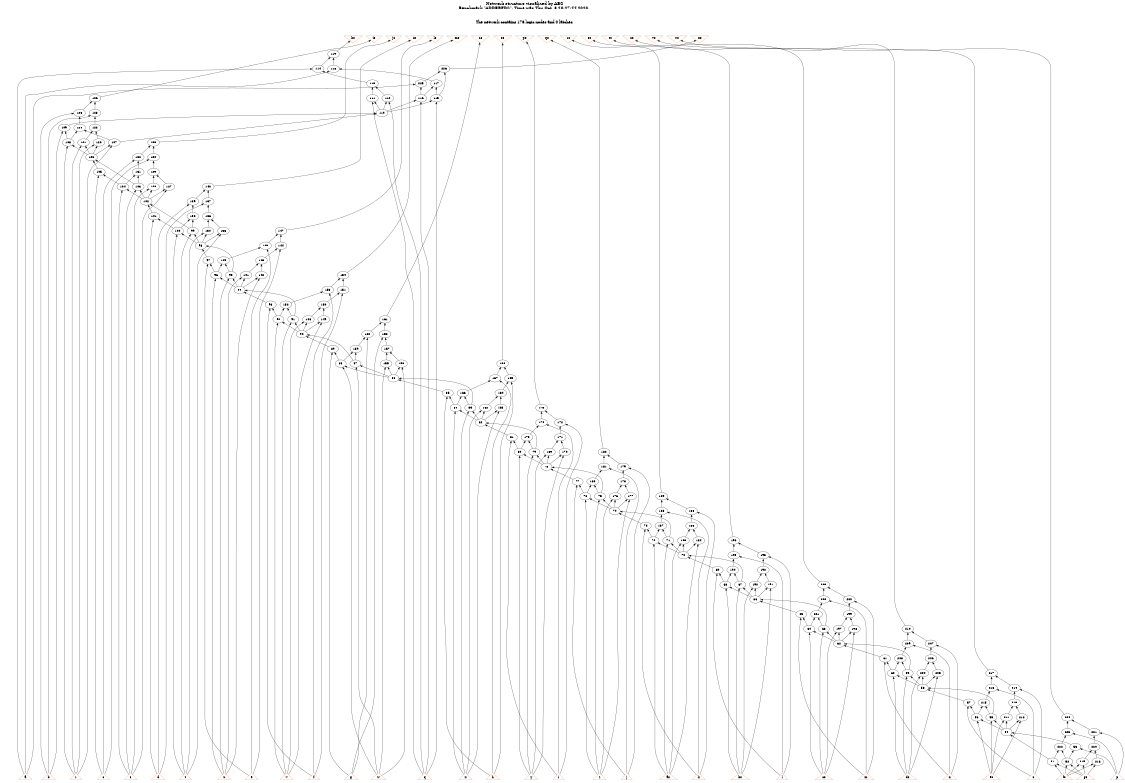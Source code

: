 # Network structure generated by ABC

digraph network {
size = "7.5,10";
center = true;
edge [dir = back];

{
  node [shape = plaintext];
  edge [style = invis];
  LevelTitle1 [label=""];
  LevelTitle2 [label=""];
  Level50 [label = ""];
  Level49 [label = ""];
  Level48 [label = ""];
  Level47 [label = ""];
  Level46 [label = ""];
  Level45 [label = ""];
  Level44 [label = ""];
  Level43 [label = ""];
  Level42 [label = ""];
  Level41 [label = ""];
  Level40 [label = ""];
  Level39 [label = ""];
  Level38 [label = ""];
  Level37 [label = ""];
  Level36 [label = ""];
  Level35 [label = ""];
  Level34 [label = ""];
  Level33 [label = ""];
  Level32 [label = ""];
  Level31 [label = ""];
  Level30 [label = ""];
  Level29 [label = ""];
  Level28 [label = ""];
  Level27 [label = ""];
  Level26 [label = ""];
  Level25 [label = ""];
  Level24 [label = ""];
  Level23 [label = ""];
  Level22 [label = ""];
  Level21 [label = ""];
  Level20 [label = ""];
  Level19 [label = ""];
  Level18 [label = ""];
  Level17 [label = ""];
  Level16 [label = ""];
  Level15 [label = ""];
  Level14 [label = ""];
  Level13 [label = ""];
  Level12 [label = ""];
  Level11 [label = ""];
  Level10 [label = ""];
  Level9 [label = ""];
  Level8 [label = ""];
  Level7 [label = ""];
  Level6 [label = ""];
  Level5 [label = ""];
  Level4 [label = ""];
  Level3 [label = ""];
  Level2 [label = ""];
  Level1 [label = ""];
  Level0 [label = ""];
  LevelTitle1 ->  LevelTitle2 ->  Level50 ->  Level49 ->  Level48 ->  Level47 ->  Level46 ->  Level45 ->  Level44 ->  Level43 ->  Level42 ->  Level41 ->  Level40 ->  Level39 ->  Level38 ->  Level37 ->  Level36 ->  Level35 ->  Level34 ->  Level33 ->  Level32 ->  Level31 ->  Level30 ->  Level29 ->  Level28 ->  Level27 ->  Level26 ->  Level25 ->  Level24 ->  Level23 ->  Level22 ->  Level21 ->  Level20 ->  Level19 ->  Level18 ->  Level17 ->  Level16 ->  Level15 ->  Level14 ->  Level13 ->  Level12 ->  Level11 ->  Level10 ->  Level9 ->  Level8 ->  Level7 ->  Level6 ->  Level5 ->  Level4 ->  Level3 ->  Level2 ->  Level1 ->  Level0;
}

{
  rank = same;
  LevelTitle1;
  title1 [shape=plaintext,
          fontsize=20,
          fontname = "Times-Roman",
          label="Network structure visualized by ABC\nBenchmark \"ADDERFDS\". Time was Thu Oct  8 20:27:44 2020. "
         ];
}

{
  rank = same;
  LevelTitle2;
  title2 [shape=plaintext,
          fontsize=18,
          fontname = "Times-Roman",
          label="The network contains 176 logic nodes and 0 latches.\n"
         ];
}

{
  rank = same;
  Level50;
  Node34 [label = "h0", shape = invtriangle, color = coral, fillcolor = coral];
  Node35 [label = "i0", shape = invtriangle, color = coral, fillcolor = coral];
  Node36 [label = "j0", shape = invtriangle, color = coral, fillcolor = coral];
  Node37 [label = "k0", shape = invtriangle, color = coral, fillcolor = coral];
  Node38 [label = "l0", shape = invtriangle, color = coral, fillcolor = coral];
  Node39 [label = "m0", shape = invtriangle, color = coral, fillcolor = coral];
  Node40 [label = "n0", shape = invtriangle, color = coral, fillcolor = coral];
  Node41 [label = "o0", shape = invtriangle, color = coral, fillcolor = coral];
  Node42 [label = "p0", shape = invtriangle, color = coral, fillcolor = coral];
  Node43 [label = "q0", shape = invtriangle, color = coral, fillcolor = coral];
  Node44 [label = "r0", shape = invtriangle, color = coral, fillcolor = coral];
  Node45 [label = "s0", shape = invtriangle, color = coral, fillcolor = coral];
  Node46 [label = "t0", shape = invtriangle, color = coral, fillcolor = coral];
  Node47 [label = "u0", shape = invtriangle, color = coral, fillcolor = coral];
  Node48 [label = "v0", shape = invtriangle, color = coral, fillcolor = coral];
  Node49 [label = "w0", shape = invtriangle, color = coral, fillcolor = coral];
  Node50 [label = "x0", shape = invtriangle, color = coral, fillcolor = coral];
}

{
  rank = same;
  Level49;
  Node119 [label = "119\n", shape = ellipse];
}

{
  rank = same;
  Level48;
  Node114 [label = "114\n", shape = ellipse];
  Node118 [label = "118\n", shape = ellipse];
  Node226 [label = "226\n", shape = ellipse];
}

{
  rank = same;
  Level47;
  Node113 [label = "113\n", shape = ellipse];
  Node117 [label = "117\n", shape = ellipse];
  Node225 [label = "225\n", shape = ellipse];
}

{
  rank = same;
  Level46;
  Node111 [label = "111\n", shape = ellipse];
  Node112 [label = "112\n", shape = ellipse];
  Node115 [label = "115\n", shape = ellipse];
  Node116 [label = "116\n", shape = ellipse];
  Node126 [label = "126\n", shape = ellipse];
}

{
  rank = same;
  Level45;
  Node110 [label = "110\n", shape = ellipse];
  Node123 [label = "123\n", shape = ellipse];
  Node125 [label = "125\n", shape = ellipse];
}

{
  rank = same;
  Level44;
  Node109 [label = "109\n", shape = ellipse];
  Node122 [label = "122\n", shape = ellipse];
  Node124 [label = "124\n", shape = ellipse];
}

{
  rank = same;
  Level43;
  Node107 [label = "107\n", shape = ellipse];
  Node108 [label = "108\n", shape = ellipse];
  Node120 [label = "120\n", shape = ellipse];
  Node121 [label = "121\n", shape = ellipse];
  Node133 [label = "133\n", shape = ellipse];
}

{
  rank = same;
  Level42;
  Node106 [label = "106\n", shape = ellipse];
  Node130 [label = "130\n", shape = ellipse];
  Node132 [label = "132\n", shape = ellipse];
}

{
  rank = same;
  Level41;
  Node105 [label = "105\n", shape = ellipse];
  Node129 [label = "129\n", shape = ellipse];
  Node131 [label = "131\n", shape = ellipse];
}

{
  rank = same;
  Level40;
  Node103 [label = "103\n", shape = ellipse];
  Node104 [label = "104\n", shape = ellipse];
  Node127 [label = "127\n", shape = ellipse];
  Node128 [label = "128\n", shape = ellipse];
  Node140 [label = "140\n", shape = ellipse];
}

{
  rank = same;
  Level39;
  Node102 [label = "102\n", shape = ellipse];
  Node137 [label = "137\n", shape = ellipse];
  Node139 [label = "139\n", shape = ellipse];
}

{
  rank = same;
  Level38;
  Node101 [label = "101\n", shape = ellipse];
  Node136 [label = "136\n", shape = ellipse];
  Node138 [label = "138\n", shape = ellipse];
}

{
  rank = same;
  Level37;
  Node99 [label = "99\n", shape = ellipse];
  Node100 [label = "100\n", shape = ellipse];
  Node134 [label = "134\n", shape = ellipse];
  Node135 [label = "135\n", shape = ellipse];
  Node147 [label = "147\n", shape = ellipse];
}

{
  rank = same;
  Level36;
  Node98 [label = "98\n", shape = ellipse];
  Node144 [label = "144\n", shape = ellipse];
  Node146 [label = "146\n", shape = ellipse];
}

{
  rank = same;
  Level35;
  Node97 [label = "97\n", shape = ellipse];
  Node143 [label = "143\n", shape = ellipse];
  Node145 [label = "145\n", shape = ellipse];
}

{
  rank = same;
  Level34;
  Node95 [label = "95\n", shape = ellipse];
  Node96 [label = "96\n", shape = ellipse];
  Node141 [label = "141\n", shape = ellipse];
  Node142 [label = "142\n", shape = ellipse];
  Node154 [label = "154\n", shape = ellipse];
}

{
  rank = same;
  Level33;
  Node94 [label = "94\n", shape = ellipse];
  Node151 [label = "151\n", shape = ellipse];
  Node153 [label = "153\n", shape = ellipse];
}

{
  rank = same;
  Level32;
  Node93 [label = "93\n", shape = ellipse];
  Node150 [label = "150\n", shape = ellipse];
  Node152 [label = "152\n", shape = ellipse];
}

{
  rank = same;
  Level31;
  Node91 [label = "91\n", shape = ellipse];
  Node92 [label = "92\n", shape = ellipse];
  Node148 [label = "148\n", shape = ellipse];
  Node149 [label = "149\n", shape = ellipse];
  Node161 [label = "161\n", shape = ellipse];
}

{
  rank = same;
  Level30;
  Node90 [label = "90\n", shape = ellipse];
  Node158 [label = "158\n", shape = ellipse];
  Node160 [label = "160\n", shape = ellipse];
}

{
  rank = same;
  Level29;
  Node89 [label = "89\n", shape = ellipse];
  Node157 [label = "157\n", shape = ellipse];
  Node159 [label = "159\n", shape = ellipse];
}

{
  rank = same;
  Level28;
  Node87 [label = "87\n", shape = ellipse];
  Node88 [label = "88\n", shape = ellipse];
  Node155 [label = "155\n", shape = ellipse];
  Node156 [label = "156\n", shape = ellipse];
  Node168 [label = "168\n", shape = ellipse];
}

{
  rank = same;
  Level27;
  Node86 [label = "86\n", shape = ellipse];
  Node165 [label = "165\n", shape = ellipse];
  Node167 [label = "167\n", shape = ellipse];
}

{
  rank = same;
  Level26;
  Node85 [label = "85\n", shape = ellipse];
  Node164 [label = "164\n", shape = ellipse];
  Node166 [label = "166\n", shape = ellipse];
}

{
  rank = same;
  Level25;
  Node83 [label = "83\n", shape = ellipse];
  Node84 [label = "84\n", shape = ellipse];
  Node162 [label = "162\n", shape = ellipse];
  Node163 [label = "163\n", shape = ellipse];
  Node175 [label = "175\n", shape = ellipse];
}

{
  rank = same;
  Level24;
  Node82 [label = "82\n", shape = ellipse];
  Node172 [label = "172\n", shape = ellipse];
  Node174 [label = "174\n", shape = ellipse];
}

{
  rank = same;
  Level23;
  Node81 [label = "81\n", shape = ellipse];
  Node171 [label = "171\n", shape = ellipse];
  Node173 [label = "173\n", shape = ellipse];
}

{
  rank = same;
  Level22;
  Node79 [label = "79\n", shape = ellipse];
  Node80 [label = "80\n", shape = ellipse];
  Node169 [label = "169\n", shape = ellipse];
  Node170 [label = "170\n", shape = ellipse];
  Node182 [label = "182\n", shape = ellipse];
}

{
  rank = same;
  Level21;
  Node78 [label = "78\n", shape = ellipse];
  Node179 [label = "179\n", shape = ellipse];
  Node181 [label = "181\n", shape = ellipse];
}

{
  rank = same;
  Level20;
  Node77 [label = "77\n", shape = ellipse];
  Node178 [label = "178\n", shape = ellipse];
  Node180 [label = "180\n", shape = ellipse];
}

{
  rank = same;
  Level19;
  Node75 [label = "75\n", shape = ellipse];
  Node76 [label = "76\n", shape = ellipse];
  Node176 [label = "176\n", shape = ellipse];
  Node177 [label = "177\n", shape = ellipse];
  Node189 [label = "189\n", shape = ellipse];
}

{
  rank = same;
  Level18;
  Node74 [label = "74\n", shape = ellipse];
  Node186 [label = "186\n", shape = ellipse];
  Node188 [label = "188\n", shape = ellipse];
}

{
  rank = same;
  Level17;
  Node73 [label = "73\n", shape = ellipse];
  Node185 [label = "185\n", shape = ellipse];
  Node187 [label = "187\n", shape = ellipse];
}

{
  rank = same;
  Level16;
  Node71 [label = "71\n", shape = ellipse];
  Node72 [label = "72\n", shape = ellipse];
  Node183 [label = "183\n", shape = ellipse];
  Node184 [label = "184\n", shape = ellipse];
  Node196 [label = "196\n", shape = ellipse];
}

{
  rank = same;
  Level15;
  Node70 [label = "70\n", shape = ellipse];
  Node193 [label = "193\n", shape = ellipse];
  Node195 [label = "195\n", shape = ellipse];
}

{
  rank = same;
  Level14;
  Node69 [label = "69\n", shape = ellipse];
  Node192 [label = "192\n", shape = ellipse];
  Node194 [label = "194\n", shape = ellipse];
}

{
  rank = same;
  Level13;
  Node67 [label = "67\n", shape = ellipse];
  Node68 [label = "68\n", shape = ellipse];
  Node190 [label = "190\n", shape = ellipse];
  Node191 [label = "191\n", shape = ellipse];
  Node203 [label = "203\n", shape = ellipse];
}

{
  rank = same;
  Level12;
  Node66 [label = "66\n", shape = ellipse];
  Node200 [label = "200\n", shape = ellipse];
  Node202 [label = "202\n", shape = ellipse];
}

{
  rank = same;
  Level11;
  Node65 [label = "65\n", shape = ellipse];
  Node199 [label = "199\n", shape = ellipse];
  Node201 [label = "201\n", shape = ellipse];
}

{
  rank = same;
  Level10;
  Node63 [label = "63\n", shape = ellipse];
  Node64 [label = "64\n", shape = ellipse];
  Node197 [label = "197\n", shape = ellipse];
  Node198 [label = "198\n", shape = ellipse];
  Node210 [label = "210\n", shape = ellipse];
}

{
  rank = same;
  Level9;
  Node62 [label = "62\n", shape = ellipse];
  Node207 [label = "207\n", shape = ellipse];
  Node209 [label = "209\n", shape = ellipse];
}

{
  rank = same;
  Level8;
  Node61 [label = "61\n", shape = ellipse];
  Node206 [label = "206\n", shape = ellipse];
  Node208 [label = "208\n", shape = ellipse];
}

{
  rank = same;
  Level7;
  Node59 [label = "59\n", shape = ellipse];
  Node60 [label = "60\n", shape = ellipse];
  Node204 [label = "204\n", shape = ellipse];
  Node205 [label = "205\n", shape = ellipse];
  Node217 [label = "217\n", shape = ellipse];
}

{
  rank = same;
  Level6;
  Node58 [label = "58\n", shape = ellipse];
  Node214 [label = "214\n", shape = ellipse];
  Node216 [label = "216\n", shape = ellipse];
}

{
  rank = same;
  Level5;
  Node57 [label = "57\n", shape = ellipse];
  Node213 [label = "213\n", shape = ellipse];
  Node215 [label = "215\n", shape = ellipse];
}

{
  rank = same;
  Level4;
  Node55 [label = "55\n", shape = ellipse];
  Node56 [label = "56\n", shape = ellipse];
  Node211 [label = "211\n", shape = ellipse];
  Node212 [label = "212\n", shape = ellipse];
  Node224 [label = "224\n", shape = ellipse];
}

{
  rank = same;
  Level3;
  Node54 [label = "54\n", shape = ellipse];
  Node221 [label = "221\n", shape = ellipse];
  Node223 [label = "223\n", shape = ellipse];
}

{
  rank = same;
  Level2;
  Node53 [label = "53\n", shape = ellipse];
  Node220 [label = "220\n", shape = ellipse];
  Node222 [label = "222\n", shape = ellipse];
}

{
  rank = same;
  Level1;
  Node51 [label = "51\n", shape = ellipse];
  Node52 [label = "52\n", shape = ellipse];
  Node218 [label = "218\n", shape = ellipse];
  Node219 [label = "219\n", shape = ellipse];
}

{
  rank = same;
  Level0;
  Node1 [label = "a", shape = triangle, color = coral, fillcolor = coral];
  Node2 [label = "b", shape = triangle, color = coral, fillcolor = coral];
  Node3 [label = "c", shape = triangle, color = coral, fillcolor = coral];
  Node4 [label = "d", shape = triangle, color = coral, fillcolor = coral];
  Node5 [label = "e", shape = triangle, color = coral, fillcolor = coral];
  Node6 [label = "f", shape = triangle, color = coral, fillcolor = coral];
  Node7 [label = "g", shape = triangle, color = coral, fillcolor = coral];
  Node8 [label = "h", shape = triangle, color = coral, fillcolor = coral];
  Node9 [label = "i", shape = triangle, color = coral, fillcolor = coral];
  Node10 [label = "j", shape = triangle, color = coral, fillcolor = coral];
  Node11 [label = "k", shape = triangle, color = coral, fillcolor = coral];
  Node12 [label = "l", shape = triangle, color = coral, fillcolor = coral];
  Node13 [label = "m", shape = triangle, color = coral, fillcolor = coral];
  Node14 [label = "n", shape = triangle, color = coral, fillcolor = coral];
  Node15 [label = "o", shape = triangle, color = coral, fillcolor = coral];
  Node16 [label = "p", shape = triangle, color = coral, fillcolor = coral];
  Node17 [label = "q", shape = triangle, color = coral, fillcolor = coral];
  Node18 [label = "r", shape = triangle, color = coral, fillcolor = coral];
  Node19 [label = "s", shape = triangle, color = coral, fillcolor = coral];
  Node20 [label = "t", shape = triangle, color = coral, fillcolor = coral];
  Node21 [label = "u", shape = triangle, color = coral, fillcolor = coral];
  Node22 [label = "v", shape = triangle, color = coral, fillcolor = coral];
  Node23 [label = "w", shape = triangle, color = coral, fillcolor = coral];
  Node24 [label = "x", shape = triangle, color = coral, fillcolor = coral];
  Node25 [label = "y", shape = triangle, color = coral, fillcolor = coral];
  Node26 [label = "z", shape = triangle, color = coral, fillcolor = coral];
  Node27 [label = "a0", shape = triangle, color = coral, fillcolor = coral];
  Node28 [label = "b0", shape = triangle, color = coral, fillcolor = coral];
  Node29 [label = "c0", shape = triangle, color = coral, fillcolor = coral];
  Node30 [label = "d0", shape = triangle, color = coral, fillcolor = coral];
  Node31 [label = "e0", shape = triangle, color = coral, fillcolor = coral];
  Node32 [label = "f0", shape = triangle, color = coral, fillcolor = coral];
  Node33 [label = "g0", shape = triangle, color = coral, fillcolor = coral];
}

title1 -> title2 [style = invis];
title2 -> Node34 [style = invis];
title2 -> Node35 [style = invis];
title2 -> Node36 [style = invis];
title2 -> Node37 [style = invis];
title2 -> Node38 [style = invis];
title2 -> Node39 [style = invis];
title2 -> Node40 [style = invis];
title2 -> Node41 [style = invis];
title2 -> Node42 [style = invis];
title2 -> Node43 [style = invis];
title2 -> Node44 [style = invis];
title2 -> Node45 [style = invis];
title2 -> Node46 [style = invis];
title2 -> Node47 [style = invis];
title2 -> Node48 [style = invis];
title2 -> Node49 [style = invis];
title2 -> Node50 [style = invis];
Node34 -> Node35 [style = invis];
Node35 -> Node36 [style = invis];
Node36 -> Node37 [style = invis];
Node37 -> Node38 [style = invis];
Node38 -> Node39 [style = invis];
Node39 -> Node40 [style = invis];
Node40 -> Node41 [style = invis];
Node41 -> Node42 [style = invis];
Node42 -> Node43 [style = invis];
Node43 -> Node44 [style = invis];
Node44 -> Node45 [style = invis];
Node45 -> Node46 [style = invis];
Node46 -> Node47 [style = invis];
Node47 -> Node48 [style = invis];
Node48 -> Node49 [style = invis];
Node49 -> Node50 [style = invis];
Node34 -> Node119 [style = solid];
Node35 -> Node126 [style = solid];
Node36 -> Node133 [style = solid];
Node37 -> Node140 [style = solid];
Node38 -> Node147 [style = solid];
Node39 -> Node154 [style = solid];
Node40 -> Node161 [style = solid];
Node41 -> Node168 [style = solid];
Node42 -> Node175 [style = solid];
Node43 -> Node182 [style = solid];
Node44 -> Node189 [style = solid];
Node45 -> Node196 [style = solid];
Node46 -> Node203 [style = solid];
Node47 -> Node210 [style = solid];
Node48 -> Node217 [style = solid];
Node49 -> Node224 [style = solid];
Node50 -> Node226 [style = solid];
Node51 -> Node32 [style = solid];
Node51 -> Node33 [style = solid];
Node52 -> Node32 [style = solid];
Node52 -> Node33 [style = solid];
Node53 -> Node16 [style = solid];
Node53 -> Node52 [style = solid];
Node54 -> Node51 [style = solid];
Node54 -> Node53 [style = solid];
Node55 -> Node31 [style = solid];
Node55 -> Node54 [style = solid];
Node56 -> Node31 [style = solid];
Node56 -> Node54 [style = solid];
Node57 -> Node15 [style = solid];
Node57 -> Node56 [style = solid];
Node58 -> Node55 [style = solid];
Node58 -> Node57 [style = solid];
Node59 -> Node30 [style = solid];
Node59 -> Node58 [style = solid];
Node60 -> Node30 [style = solid];
Node60 -> Node58 [style = solid];
Node61 -> Node14 [style = solid];
Node61 -> Node60 [style = solid];
Node62 -> Node59 [style = solid];
Node62 -> Node61 [style = solid];
Node63 -> Node29 [style = solid];
Node63 -> Node62 [style = solid];
Node64 -> Node29 [style = solid];
Node64 -> Node62 [style = solid];
Node65 -> Node13 [style = solid];
Node65 -> Node64 [style = solid];
Node66 -> Node63 [style = solid];
Node66 -> Node65 [style = solid];
Node67 -> Node28 [style = solid];
Node67 -> Node66 [style = solid];
Node68 -> Node28 [style = solid];
Node68 -> Node66 [style = solid];
Node69 -> Node12 [style = solid];
Node69 -> Node68 [style = solid];
Node70 -> Node67 [style = solid];
Node70 -> Node69 [style = solid];
Node71 -> Node27 [style = solid];
Node71 -> Node70 [style = solid];
Node72 -> Node27 [style = solid];
Node72 -> Node70 [style = solid];
Node73 -> Node11 [style = solid];
Node73 -> Node72 [style = solid];
Node74 -> Node71 [style = solid];
Node74 -> Node73 [style = solid];
Node75 -> Node26 [style = solid];
Node75 -> Node74 [style = solid];
Node76 -> Node26 [style = solid];
Node76 -> Node74 [style = solid];
Node77 -> Node10 [style = solid];
Node77 -> Node76 [style = solid];
Node78 -> Node75 [style = solid];
Node78 -> Node77 [style = solid];
Node79 -> Node25 [style = solid];
Node79 -> Node78 [style = solid];
Node80 -> Node25 [style = solid];
Node80 -> Node78 [style = solid];
Node81 -> Node9 [style = solid];
Node81 -> Node80 [style = solid];
Node82 -> Node79 [style = solid];
Node82 -> Node81 [style = solid];
Node83 -> Node24 [style = solid];
Node83 -> Node82 [style = solid];
Node84 -> Node24 [style = solid];
Node84 -> Node82 [style = solid];
Node85 -> Node8 [style = solid];
Node85 -> Node84 [style = solid];
Node86 -> Node83 [style = solid];
Node86 -> Node85 [style = solid];
Node87 -> Node23 [style = solid];
Node87 -> Node86 [style = solid];
Node88 -> Node23 [style = solid];
Node88 -> Node86 [style = solid];
Node89 -> Node7 [style = solid];
Node89 -> Node88 [style = solid];
Node90 -> Node87 [style = solid];
Node90 -> Node89 [style = solid];
Node91 -> Node22 [style = solid];
Node91 -> Node90 [style = solid];
Node92 -> Node22 [style = solid];
Node92 -> Node90 [style = solid];
Node93 -> Node6 [style = solid];
Node93 -> Node92 [style = solid];
Node94 -> Node91 [style = solid];
Node94 -> Node93 [style = solid];
Node95 -> Node21 [style = solid];
Node95 -> Node94 [style = solid];
Node96 -> Node21 [style = solid];
Node96 -> Node94 [style = solid];
Node97 -> Node5 [style = solid];
Node97 -> Node96 [style = solid];
Node98 -> Node95 [style = solid];
Node98 -> Node97 [style = solid];
Node99 -> Node20 [style = solid];
Node99 -> Node98 [style = solid];
Node100 -> Node20 [style = solid];
Node100 -> Node98 [style = solid];
Node101 -> Node4 [style = solid];
Node101 -> Node100 [style = solid];
Node102 -> Node99 [style = solid];
Node102 -> Node101 [style = solid];
Node103 -> Node19 [style = solid];
Node103 -> Node102 [style = solid];
Node104 -> Node19 [style = solid];
Node104 -> Node102 [style = solid];
Node105 -> Node3 [style = solid];
Node105 -> Node104 [style = solid];
Node106 -> Node103 [style = solid];
Node106 -> Node105 [style = solid];
Node107 -> Node18 [style = solid];
Node107 -> Node106 [style = solid];
Node108 -> Node18 [style = solid];
Node108 -> Node106 [style = solid];
Node109 -> Node2 [style = solid];
Node109 -> Node108 [style = solid];
Node110 -> Node107 [style = solid];
Node110 -> Node109 [style = solid];
Node111 -> Node17 [style = solid];
Node111 -> Node110 [style = solid];
Node112 -> Node17 [style = solid];
Node112 -> Node110 [style = solid];
Node113 -> Node111 [style = solid];
Node113 -> Node112 [style = solid];
Node114 -> Node1 [style = solid];
Node114 -> Node113 [style = solid];
Node115 -> Node17 [style = solid];
Node115 -> Node110 [style = solid];
Node116 -> Node17 [style = solid];
Node116 -> Node110 [style = solid];
Node117 -> Node115 [style = solid];
Node117 -> Node116 [style = solid];
Node118 -> Node1 [style = solid];
Node118 -> Node117 [style = solid];
Node119 -> Node114 [style = solid];
Node119 -> Node118 [style = solid];
Node120 -> Node18 [style = solid];
Node120 -> Node106 [style = solid];
Node121 -> Node18 [style = solid];
Node121 -> Node106 [style = solid];
Node122 -> Node120 [style = solid];
Node122 -> Node121 [style = solid];
Node123 -> Node2 [style = solid];
Node123 -> Node122 [style = solid];
Node124 -> Node107 [style = solid];
Node124 -> Node108 [style = solid];
Node125 -> Node2 [style = solid];
Node125 -> Node124 [style = solid];
Node126 -> Node123 [style = solid];
Node126 -> Node125 [style = solid];
Node127 -> Node19 [style = solid];
Node127 -> Node102 [style = solid];
Node128 -> Node19 [style = solid];
Node128 -> Node102 [style = solid];
Node129 -> Node127 [style = solid];
Node129 -> Node128 [style = solid];
Node130 -> Node3 [style = solid];
Node130 -> Node129 [style = solid];
Node131 -> Node103 [style = solid];
Node131 -> Node104 [style = solid];
Node132 -> Node3 [style = solid];
Node132 -> Node131 [style = solid];
Node133 -> Node130 [style = solid];
Node133 -> Node132 [style = solid];
Node134 -> Node20 [style = solid];
Node134 -> Node98 [style = solid];
Node135 -> Node20 [style = solid];
Node135 -> Node98 [style = solid];
Node136 -> Node134 [style = solid];
Node136 -> Node135 [style = solid];
Node137 -> Node4 [style = solid];
Node137 -> Node136 [style = solid];
Node138 -> Node99 [style = solid];
Node138 -> Node100 [style = solid];
Node139 -> Node4 [style = solid];
Node139 -> Node138 [style = solid];
Node140 -> Node137 [style = solid];
Node140 -> Node139 [style = solid];
Node141 -> Node21 [style = solid];
Node141 -> Node94 [style = solid];
Node142 -> Node21 [style = solid];
Node142 -> Node94 [style = solid];
Node143 -> Node141 [style = solid];
Node143 -> Node142 [style = solid];
Node144 -> Node5 [style = solid];
Node144 -> Node143 [style = solid];
Node145 -> Node95 [style = solid];
Node145 -> Node96 [style = solid];
Node146 -> Node5 [style = solid];
Node146 -> Node145 [style = solid];
Node147 -> Node144 [style = solid];
Node147 -> Node146 [style = solid];
Node148 -> Node22 [style = solid];
Node148 -> Node90 [style = solid];
Node149 -> Node22 [style = solid];
Node149 -> Node90 [style = solid];
Node150 -> Node148 [style = solid];
Node150 -> Node149 [style = solid];
Node151 -> Node6 [style = solid];
Node151 -> Node150 [style = solid];
Node152 -> Node91 [style = solid];
Node152 -> Node92 [style = solid];
Node153 -> Node6 [style = solid];
Node153 -> Node152 [style = solid];
Node154 -> Node151 [style = solid];
Node154 -> Node153 [style = solid];
Node155 -> Node23 [style = solid];
Node155 -> Node86 [style = solid];
Node156 -> Node23 [style = solid];
Node156 -> Node86 [style = solid];
Node157 -> Node155 [style = solid];
Node157 -> Node156 [style = solid];
Node158 -> Node7 [style = solid];
Node158 -> Node157 [style = solid];
Node159 -> Node87 [style = solid];
Node159 -> Node88 [style = solid];
Node160 -> Node7 [style = solid];
Node160 -> Node159 [style = solid];
Node161 -> Node158 [style = solid];
Node161 -> Node160 [style = solid];
Node162 -> Node24 [style = solid];
Node162 -> Node82 [style = solid];
Node163 -> Node24 [style = solid];
Node163 -> Node82 [style = solid];
Node164 -> Node162 [style = solid];
Node164 -> Node163 [style = solid];
Node165 -> Node8 [style = solid];
Node165 -> Node164 [style = solid];
Node166 -> Node83 [style = solid];
Node166 -> Node84 [style = solid];
Node167 -> Node8 [style = solid];
Node167 -> Node166 [style = solid];
Node168 -> Node165 [style = solid];
Node168 -> Node167 [style = solid];
Node169 -> Node25 [style = solid];
Node169 -> Node78 [style = solid];
Node170 -> Node25 [style = solid];
Node170 -> Node78 [style = solid];
Node171 -> Node169 [style = solid];
Node171 -> Node170 [style = solid];
Node172 -> Node9 [style = solid];
Node172 -> Node171 [style = solid];
Node173 -> Node79 [style = solid];
Node173 -> Node80 [style = solid];
Node174 -> Node9 [style = solid];
Node174 -> Node173 [style = solid];
Node175 -> Node172 [style = solid];
Node175 -> Node174 [style = solid];
Node176 -> Node26 [style = solid];
Node176 -> Node74 [style = solid];
Node177 -> Node26 [style = solid];
Node177 -> Node74 [style = solid];
Node178 -> Node176 [style = solid];
Node178 -> Node177 [style = solid];
Node179 -> Node10 [style = solid];
Node179 -> Node178 [style = solid];
Node180 -> Node75 [style = solid];
Node180 -> Node76 [style = solid];
Node181 -> Node10 [style = solid];
Node181 -> Node180 [style = solid];
Node182 -> Node179 [style = solid];
Node182 -> Node181 [style = solid];
Node183 -> Node27 [style = solid];
Node183 -> Node70 [style = solid];
Node184 -> Node27 [style = solid];
Node184 -> Node70 [style = solid];
Node185 -> Node183 [style = solid];
Node185 -> Node184 [style = solid];
Node186 -> Node11 [style = solid];
Node186 -> Node185 [style = solid];
Node187 -> Node71 [style = solid];
Node187 -> Node72 [style = solid];
Node188 -> Node11 [style = solid];
Node188 -> Node187 [style = solid];
Node189 -> Node186 [style = solid];
Node189 -> Node188 [style = solid];
Node190 -> Node28 [style = solid];
Node190 -> Node66 [style = solid];
Node191 -> Node28 [style = solid];
Node191 -> Node66 [style = solid];
Node192 -> Node190 [style = solid];
Node192 -> Node191 [style = solid];
Node193 -> Node12 [style = solid];
Node193 -> Node192 [style = solid];
Node194 -> Node67 [style = solid];
Node194 -> Node68 [style = solid];
Node195 -> Node12 [style = solid];
Node195 -> Node194 [style = solid];
Node196 -> Node193 [style = solid];
Node196 -> Node195 [style = solid];
Node197 -> Node29 [style = solid];
Node197 -> Node62 [style = solid];
Node198 -> Node29 [style = solid];
Node198 -> Node62 [style = solid];
Node199 -> Node197 [style = solid];
Node199 -> Node198 [style = solid];
Node200 -> Node13 [style = solid];
Node200 -> Node199 [style = solid];
Node201 -> Node63 [style = solid];
Node201 -> Node64 [style = solid];
Node202 -> Node13 [style = solid];
Node202 -> Node201 [style = solid];
Node203 -> Node200 [style = solid];
Node203 -> Node202 [style = solid];
Node204 -> Node30 [style = solid];
Node204 -> Node58 [style = solid];
Node205 -> Node30 [style = solid];
Node205 -> Node58 [style = solid];
Node206 -> Node204 [style = solid];
Node206 -> Node205 [style = solid];
Node207 -> Node14 [style = solid];
Node207 -> Node206 [style = solid];
Node208 -> Node59 [style = solid];
Node208 -> Node60 [style = solid];
Node209 -> Node14 [style = solid];
Node209 -> Node208 [style = solid];
Node210 -> Node207 [style = solid];
Node210 -> Node209 [style = solid];
Node211 -> Node31 [style = solid];
Node211 -> Node54 [style = solid];
Node212 -> Node31 [style = solid];
Node212 -> Node54 [style = solid];
Node213 -> Node211 [style = solid];
Node213 -> Node212 [style = solid];
Node214 -> Node15 [style = solid];
Node214 -> Node213 [style = solid];
Node215 -> Node55 [style = solid];
Node215 -> Node56 [style = solid];
Node216 -> Node15 [style = solid];
Node216 -> Node215 [style = solid];
Node217 -> Node214 [style = solid];
Node217 -> Node216 [style = solid];
Node218 -> Node32 [style = solid];
Node218 -> Node33 [style = solid];
Node219 -> Node32 [style = solid];
Node219 -> Node33 [style = solid];
Node220 -> Node218 [style = solid];
Node220 -> Node219 [style = solid];
Node221 -> Node16 [style = solid];
Node221 -> Node220 [style = solid];
Node222 -> Node51 [style = solid];
Node222 -> Node52 [style = solid];
Node223 -> Node16 [style = solid];
Node223 -> Node222 [style = solid];
Node224 -> Node221 [style = solid];
Node224 -> Node223 [style = solid];
Node225 -> Node1 [style = solid];
Node225 -> Node116 [style = solid];
Node226 -> Node115 [style = solid];
Node226 -> Node225 [style = solid];
}

